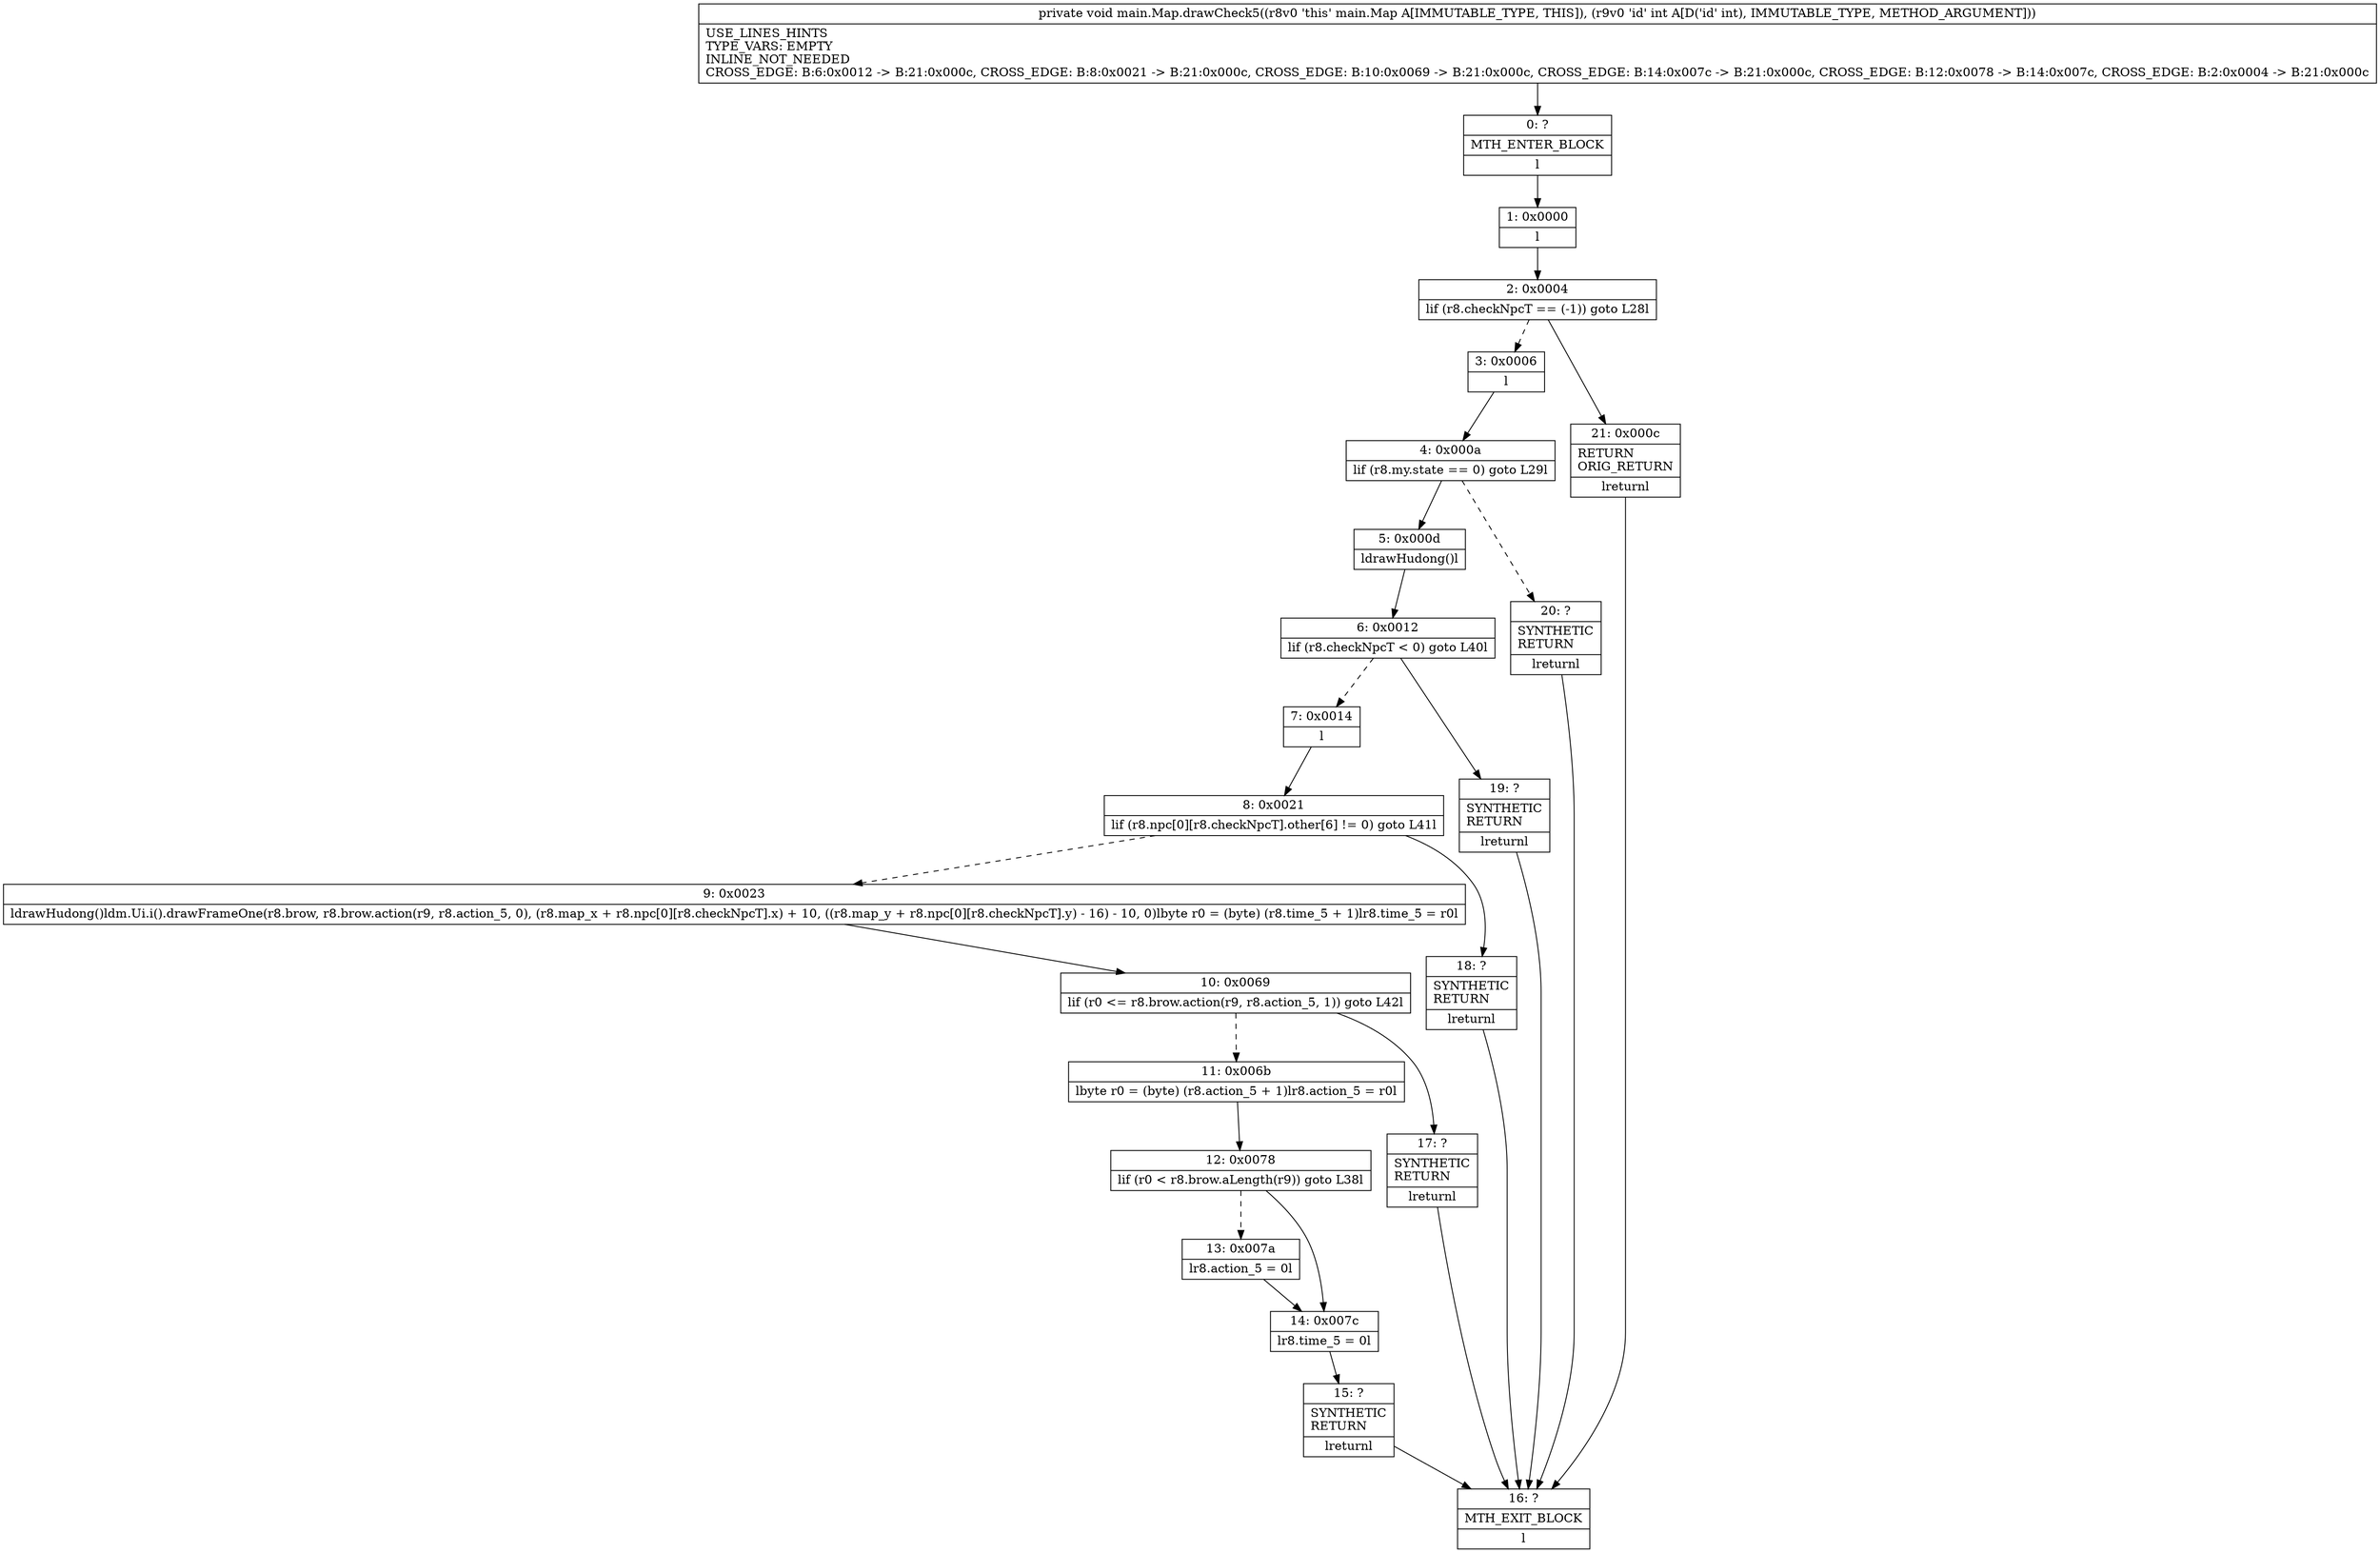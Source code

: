 digraph "CFG formain.Map.drawCheck5(I)V" {
Node_0 [shape=record,label="{0\:\ ?|MTH_ENTER_BLOCK\l|l}"];
Node_1 [shape=record,label="{1\:\ 0x0000|l}"];
Node_2 [shape=record,label="{2\:\ 0x0004|lif (r8.checkNpcT == (\-1)) goto L28l}"];
Node_3 [shape=record,label="{3\:\ 0x0006|l}"];
Node_4 [shape=record,label="{4\:\ 0x000a|lif (r8.my.state == 0) goto L29l}"];
Node_5 [shape=record,label="{5\:\ 0x000d|ldrawHudong()l}"];
Node_6 [shape=record,label="{6\:\ 0x0012|lif (r8.checkNpcT \< 0) goto L40l}"];
Node_7 [shape=record,label="{7\:\ 0x0014|l}"];
Node_8 [shape=record,label="{8\:\ 0x0021|lif (r8.npc[0][r8.checkNpcT].other[6] != 0) goto L41l}"];
Node_9 [shape=record,label="{9\:\ 0x0023|ldrawHudong()ldm.Ui.i().drawFrameOne(r8.brow, r8.brow.action(r9, r8.action_5, 0), (r8.map_x + r8.npc[0][r8.checkNpcT].x) + 10, ((r8.map_y + r8.npc[0][r8.checkNpcT].y) \- 16) \- 10, 0)lbyte r0 = (byte) (r8.time_5 + 1)lr8.time_5 = r0l}"];
Node_10 [shape=record,label="{10\:\ 0x0069|lif (r0 \<= r8.brow.action(r9, r8.action_5, 1)) goto L42l}"];
Node_11 [shape=record,label="{11\:\ 0x006b|lbyte r0 = (byte) (r8.action_5 + 1)lr8.action_5 = r0l}"];
Node_12 [shape=record,label="{12\:\ 0x0078|lif (r0 \< r8.brow.aLength(r9)) goto L38l}"];
Node_13 [shape=record,label="{13\:\ 0x007a|lr8.action_5 = 0l}"];
Node_14 [shape=record,label="{14\:\ 0x007c|lr8.time_5 = 0l}"];
Node_15 [shape=record,label="{15\:\ ?|SYNTHETIC\lRETURN\l|lreturnl}"];
Node_16 [shape=record,label="{16\:\ ?|MTH_EXIT_BLOCK\l|l}"];
Node_17 [shape=record,label="{17\:\ ?|SYNTHETIC\lRETURN\l|lreturnl}"];
Node_18 [shape=record,label="{18\:\ ?|SYNTHETIC\lRETURN\l|lreturnl}"];
Node_19 [shape=record,label="{19\:\ ?|SYNTHETIC\lRETURN\l|lreturnl}"];
Node_20 [shape=record,label="{20\:\ ?|SYNTHETIC\lRETURN\l|lreturnl}"];
Node_21 [shape=record,label="{21\:\ 0x000c|RETURN\lORIG_RETURN\l|lreturnl}"];
MethodNode[shape=record,label="{private void main.Map.drawCheck5((r8v0 'this' main.Map A[IMMUTABLE_TYPE, THIS]), (r9v0 'id' int A[D('id' int), IMMUTABLE_TYPE, METHOD_ARGUMENT]))  | USE_LINES_HINTS\lTYPE_VARS: EMPTY\lINLINE_NOT_NEEDED\lCROSS_EDGE: B:6:0x0012 \-\> B:21:0x000c, CROSS_EDGE: B:8:0x0021 \-\> B:21:0x000c, CROSS_EDGE: B:10:0x0069 \-\> B:21:0x000c, CROSS_EDGE: B:14:0x007c \-\> B:21:0x000c, CROSS_EDGE: B:12:0x0078 \-\> B:14:0x007c, CROSS_EDGE: B:2:0x0004 \-\> B:21:0x000c\l}"];
MethodNode -> Node_0;
Node_0 -> Node_1;
Node_1 -> Node_2;
Node_2 -> Node_3[style=dashed];
Node_2 -> Node_21;
Node_3 -> Node_4;
Node_4 -> Node_5;
Node_4 -> Node_20[style=dashed];
Node_5 -> Node_6;
Node_6 -> Node_7[style=dashed];
Node_6 -> Node_19;
Node_7 -> Node_8;
Node_8 -> Node_9[style=dashed];
Node_8 -> Node_18;
Node_9 -> Node_10;
Node_10 -> Node_11[style=dashed];
Node_10 -> Node_17;
Node_11 -> Node_12;
Node_12 -> Node_13[style=dashed];
Node_12 -> Node_14;
Node_13 -> Node_14;
Node_14 -> Node_15;
Node_15 -> Node_16;
Node_17 -> Node_16;
Node_18 -> Node_16;
Node_19 -> Node_16;
Node_20 -> Node_16;
Node_21 -> Node_16;
}

